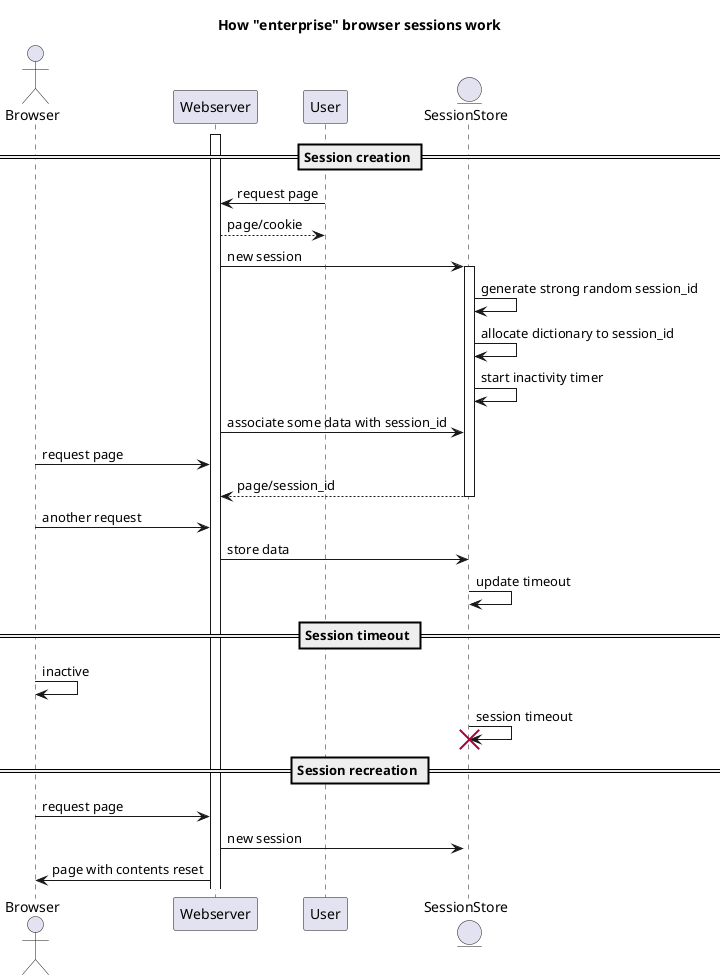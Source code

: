 @startuml overview

title How "enterprise" browser sessions work 
actor Browser 

== Session creation ==
activate Webserver
User -> Webserver: request page
return page/cookie
entity SS as "SessionStore"
Webserver -> SS : new session 
activate SS
SS -> SS :  generate strong random session_id
SS -> SS : allocate dictionary to session_id
SS -> SS : start inactivity timer
Webserver -> SS : associate some data with session_id
Browser -> Webserver: request page
return page/session_id
Browser -> Webserver: another request
Webserver -> SS: store data
SS -> SS: update timeout
== Session timeout ==
Browser -> Browser: inactive
SS -> SS: session timeout
destroy SS
== Session recreation ==
Browser -> Webserver: request page
Webserver -> SS : new session 
activate SS
Webserver -> Browser: page with contents reset



@enduml